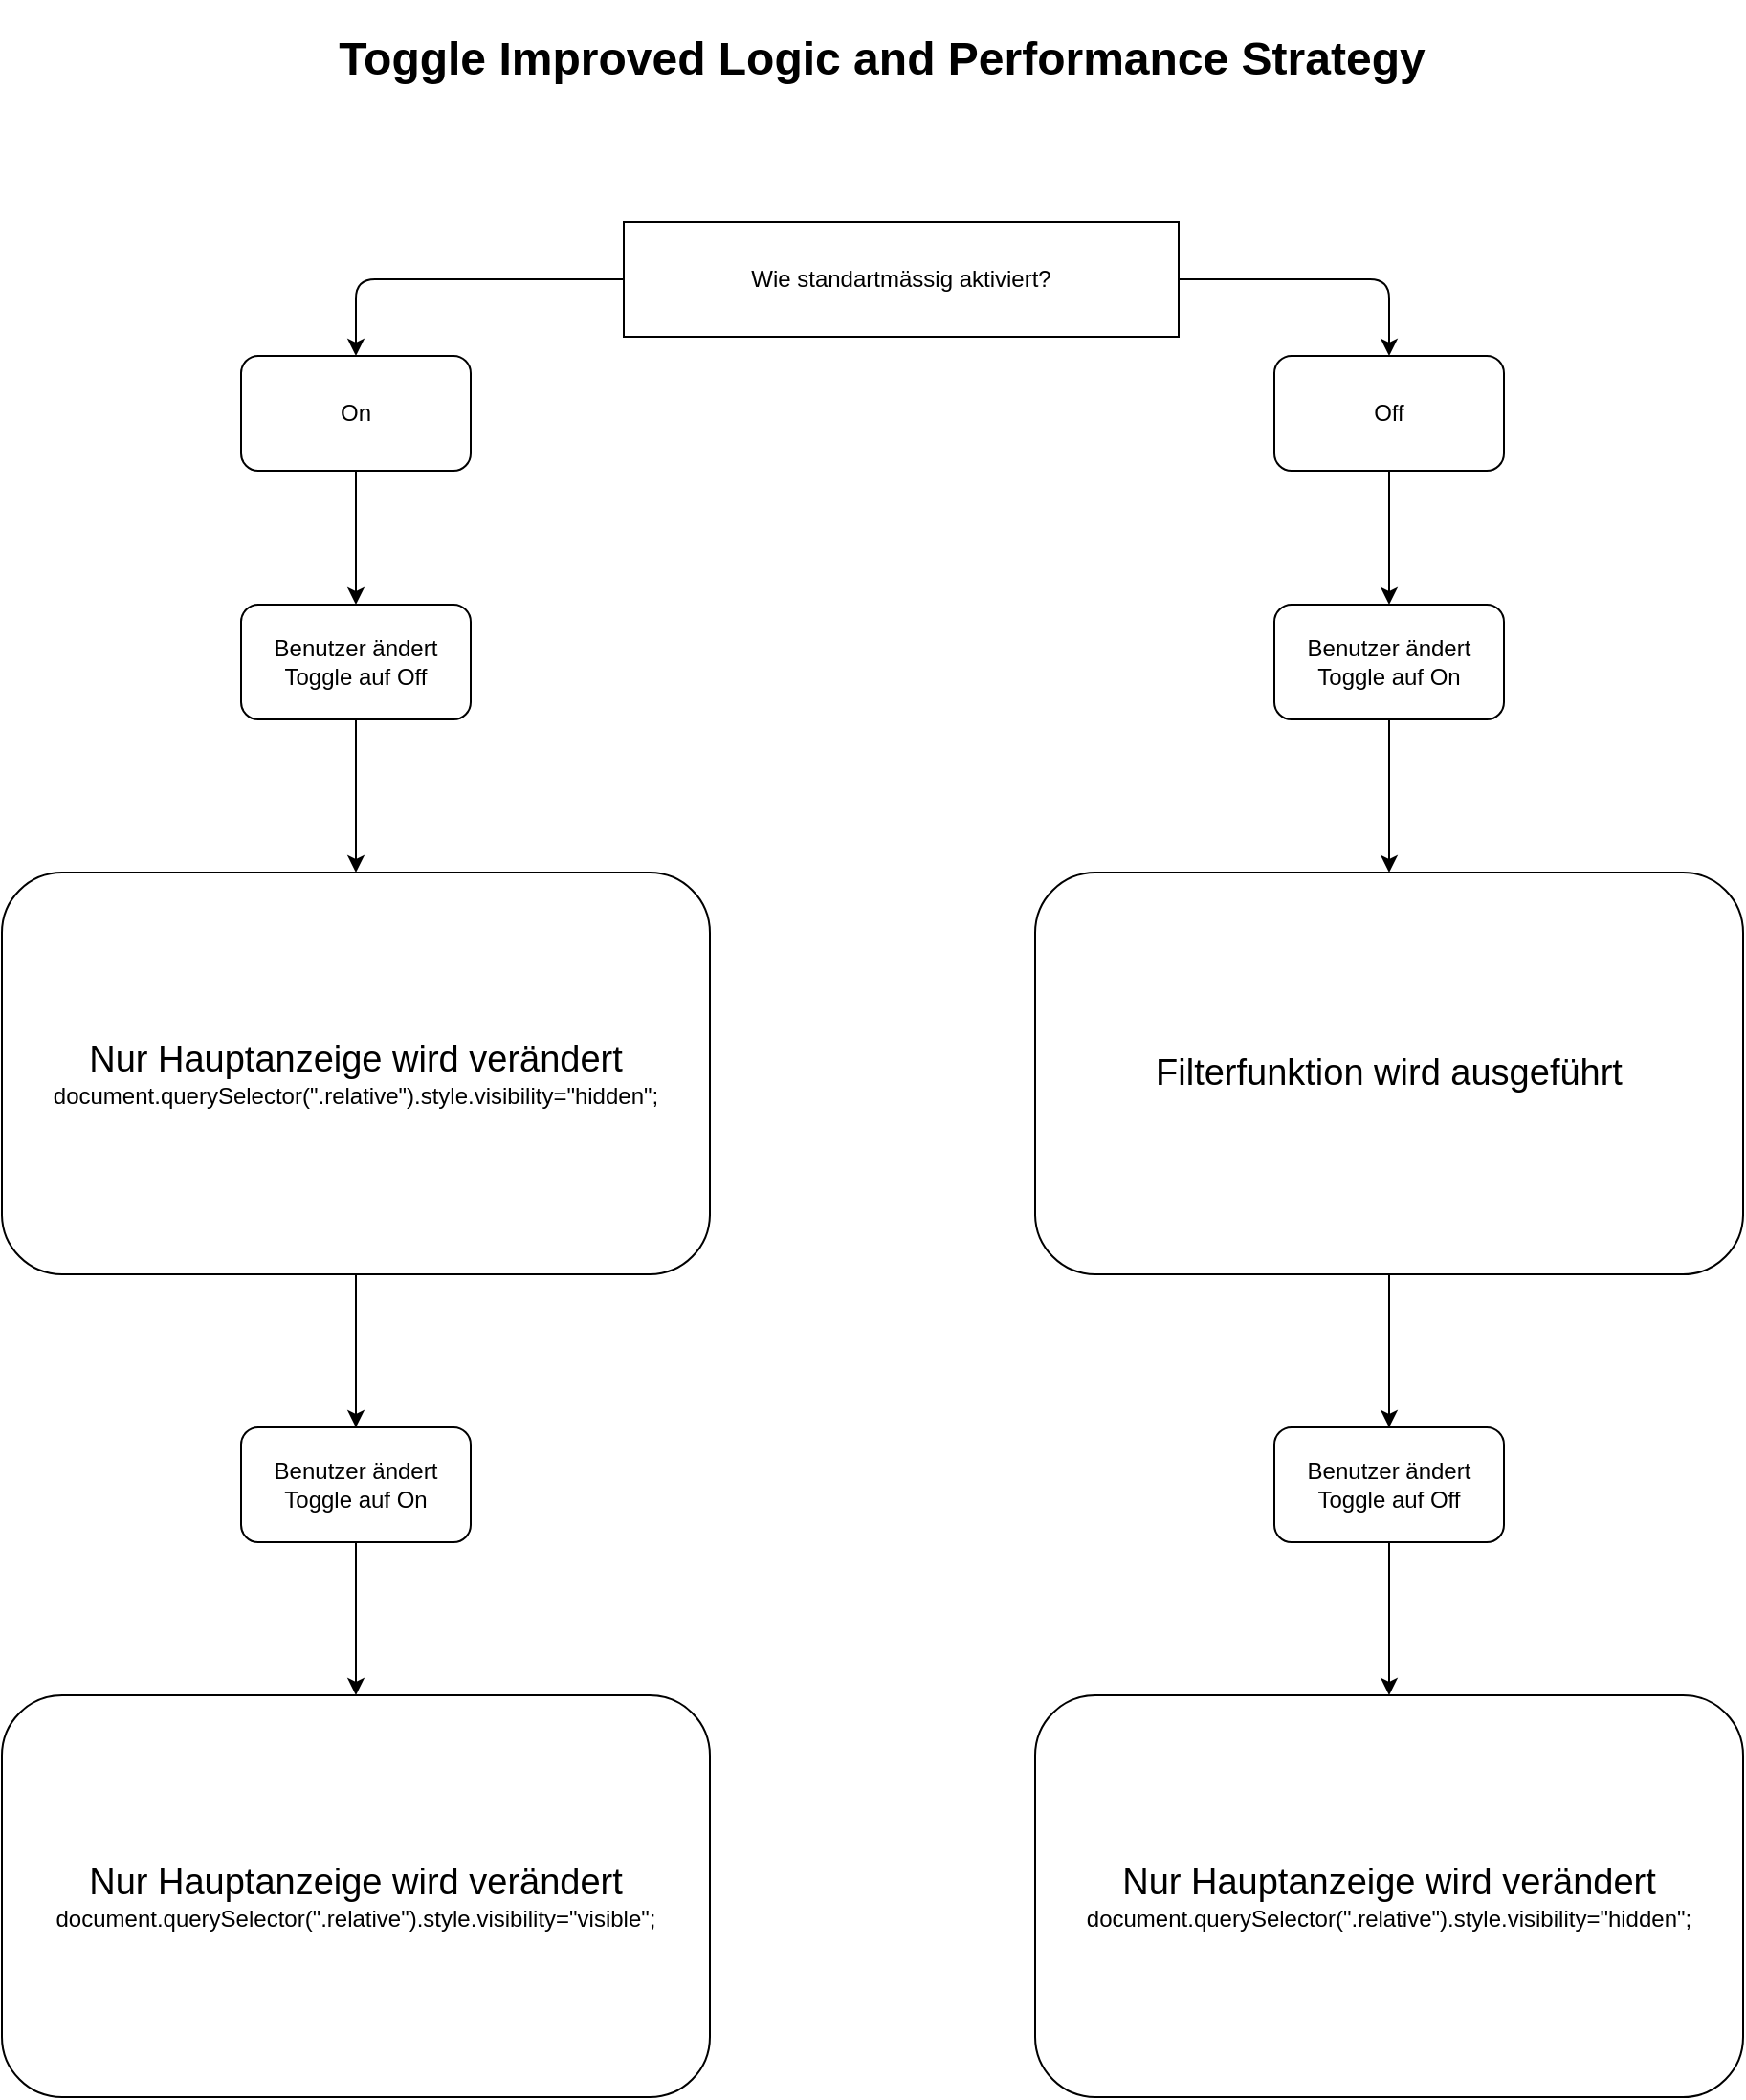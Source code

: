 <mxfile>
    <diagram id="YnfEJ2tQj4bd76UPOl-m" name="Page-1">
        <mxGraphModel dx="2049" dy="740" grid="1" gridSize="10" guides="1" tooltips="1" connect="1" arrows="1" fold="1" page="1" pageScale="1" pageWidth="850" pageHeight="1100" math="0" shadow="0">
            <root>
                <mxCell id="0"/>
                <mxCell id="1" parent="0"/>
                <mxCell id="2" value="Wie standartmässig aktiviert?" style="rounded=0;whiteSpace=wrap;html=1;" vertex="1" parent="1">
                    <mxGeometry x="290" y="170" width="290" height="60" as="geometry"/>
                </mxCell>
                <mxCell id="3" value="&lt;h1&gt;Toggle Improved Logic and Performance Strategy&lt;/h1&gt;" style="text;html=1;strokeColor=none;fillColor=none;align=center;verticalAlign=middle;whiteSpace=wrap;rounded=0;" vertex="1" parent="1">
                    <mxGeometry x="140" y="70" width="570" height="30" as="geometry"/>
                </mxCell>
                <mxCell id="4" value="On" style="rounded=1;whiteSpace=wrap;html=1;" vertex="1" parent="1">
                    <mxGeometry x="90" y="240" width="120" height="60" as="geometry"/>
                </mxCell>
                <mxCell id="5" value="Off" style="rounded=1;whiteSpace=wrap;html=1;" vertex="1" parent="1">
                    <mxGeometry x="630" y="240" width="120" height="60" as="geometry"/>
                </mxCell>
                <mxCell id="6" value="Benutzer ändert Toggle auf Off" style="rounded=1;whiteSpace=wrap;html=1;" vertex="1" parent="1">
                    <mxGeometry x="90" y="370" width="120" height="60" as="geometry"/>
                </mxCell>
                <mxCell id="7" value="&lt;font style=&quot;font-size: 19px;&quot;&gt;Nur Hauptanzeige wird verändert&lt;/font&gt;&lt;br&gt;document.querySelector(&quot;.relative&quot;).style.visibility=&quot;hidden&quot;;" style="rounded=1;whiteSpace=wrap;html=1;" vertex="1" parent="1">
                    <mxGeometry x="-35" y="510" width="370" height="210" as="geometry"/>
                </mxCell>
                <mxCell id="8" value="Benutzer ändert Toggle auf On" style="rounded=1;whiteSpace=wrap;html=1;" vertex="1" parent="1">
                    <mxGeometry x="90" y="800" width="120" height="60" as="geometry"/>
                </mxCell>
                <mxCell id="9" value="&lt;font style=&quot;font-size: 19px;&quot;&gt;Nur Hauptanzeige wird verändert&lt;/font&gt;&lt;br&gt;document.querySelector(&quot;.relative&quot;).style.visibility=&quot;visible&quot;;" style="rounded=1;whiteSpace=wrap;html=1;" vertex="1" parent="1">
                    <mxGeometry x="-35" y="940" width="370" height="210" as="geometry"/>
                </mxCell>
                <mxCell id="10" value="Benutzer ändert Toggle auf On" style="rounded=1;whiteSpace=wrap;html=1;" vertex="1" parent="1">
                    <mxGeometry x="630" y="370" width="120" height="60" as="geometry"/>
                </mxCell>
                <mxCell id="11" value="&lt;span style=&quot;font-size: 19px;&quot;&gt;Filterfunktion wird ausgeführt&lt;/span&gt;" style="rounded=1;whiteSpace=wrap;html=1;" vertex="1" parent="1">
                    <mxGeometry x="505" y="510" width="370" height="210" as="geometry"/>
                </mxCell>
                <mxCell id="12" value="Benutzer ändert Toggle auf Off" style="rounded=1;whiteSpace=wrap;html=1;" vertex="1" parent="1">
                    <mxGeometry x="630" y="800" width="120" height="60" as="geometry"/>
                </mxCell>
                <mxCell id="13" value="&lt;font style=&quot;font-size: 19px;&quot;&gt;Nur Hauptanzeige wird verändert&lt;/font&gt;&lt;br&gt;document.querySelector(&quot;.relative&quot;).style.visibility=&quot;hidden&quot;;" style="rounded=1;whiteSpace=wrap;html=1;" vertex="1" parent="1">
                    <mxGeometry x="505" y="940" width="370" height="210" as="geometry"/>
                </mxCell>
                <mxCell id="14" value="" style="endArrow=classic;html=1;fontSize=19;exitX=0;exitY=0.5;exitDx=0;exitDy=0;entryX=0.5;entryY=0;entryDx=0;entryDy=0;" edge="1" parent="1" source="2" target="4">
                    <mxGeometry width="50" height="50" relative="1" as="geometry">
                        <mxPoint x="400" y="340" as="sourcePoint"/>
                        <mxPoint x="450" y="290" as="targetPoint"/>
                        <Array as="points">
                            <mxPoint x="150" y="200"/>
                        </Array>
                    </mxGeometry>
                </mxCell>
                <mxCell id="15" value="" style="endArrow=classic;html=1;fontSize=19;exitX=0.5;exitY=1;exitDx=0;exitDy=0;entryX=0.5;entryY=0;entryDx=0;entryDy=0;" edge="1" parent="1" source="4" target="6">
                    <mxGeometry width="50" height="50" relative="1" as="geometry">
                        <mxPoint x="310" y="480" as="sourcePoint"/>
                        <mxPoint x="360" y="430" as="targetPoint"/>
                    </mxGeometry>
                </mxCell>
                <mxCell id="16" value="" style="endArrow=classic;html=1;fontSize=19;exitX=0.5;exitY=1;exitDx=0;exitDy=0;entryX=0.5;entryY=0;entryDx=0;entryDy=0;" edge="1" parent="1" source="6" target="7">
                    <mxGeometry width="50" height="50" relative="1" as="geometry">
                        <mxPoint x="270" y="490" as="sourcePoint"/>
                        <mxPoint x="320" y="440" as="targetPoint"/>
                    </mxGeometry>
                </mxCell>
                <mxCell id="17" value="" style="endArrow=classic;html=1;fontSize=19;exitX=0.5;exitY=1;exitDx=0;exitDy=0;entryX=0.5;entryY=0;entryDx=0;entryDy=0;" edge="1" parent="1" source="7" target="8">
                    <mxGeometry width="50" height="50" relative="1" as="geometry">
                        <mxPoint x="340" y="850" as="sourcePoint"/>
                        <mxPoint x="390" y="800" as="targetPoint"/>
                    </mxGeometry>
                </mxCell>
                <mxCell id="18" value="" style="endArrow=classic;html=1;fontSize=19;exitX=0.5;exitY=1;exitDx=0;exitDy=0;entryX=0.5;entryY=0;entryDx=0;entryDy=0;" edge="1" parent="1" source="8" target="9">
                    <mxGeometry width="50" height="50" relative="1" as="geometry">
                        <mxPoint x="290" y="880" as="sourcePoint"/>
                        <mxPoint x="340" y="830" as="targetPoint"/>
                    </mxGeometry>
                </mxCell>
                <mxCell id="19" value="" style="endArrow=classic;html=1;fontSize=19;exitX=1;exitY=0.5;exitDx=0;exitDy=0;entryX=0.5;entryY=0;entryDx=0;entryDy=0;" edge="1" parent="1" source="2" target="5">
                    <mxGeometry width="50" height="50" relative="1" as="geometry">
                        <mxPoint x="750" y="200" as="sourcePoint"/>
                        <mxPoint x="800" y="150" as="targetPoint"/>
                        <Array as="points">
                            <mxPoint x="690" y="200"/>
                        </Array>
                    </mxGeometry>
                </mxCell>
                <mxCell id="20" value="" style="endArrow=classic;html=1;fontSize=19;exitX=0.5;exitY=1;exitDx=0;exitDy=0;entryX=0.5;entryY=0;entryDx=0;entryDy=0;" edge="1" parent="1" source="5" target="10">
                    <mxGeometry width="50" height="50" relative="1" as="geometry">
                        <mxPoint x="900" y="350" as="sourcePoint"/>
                        <mxPoint x="950" y="300" as="targetPoint"/>
                    </mxGeometry>
                </mxCell>
                <mxCell id="21" value="" style="endArrow=classic;html=1;fontSize=19;exitX=0.5;exitY=1;exitDx=0;exitDy=0;entryX=0.5;entryY=0;entryDx=0;entryDy=0;" edge="1" parent="1" source="10" target="11">
                    <mxGeometry width="50" height="50" relative="1" as="geometry">
                        <mxPoint x="860" y="410" as="sourcePoint"/>
                        <mxPoint x="910" y="360" as="targetPoint"/>
                    </mxGeometry>
                </mxCell>
                <mxCell id="22" value="" style="endArrow=classic;html=1;fontSize=19;exitX=0.5;exitY=1;exitDx=0;exitDy=0;entryX=0.5;entryY=0;entryDx=0;entryDy=0;" edge="1" parent="1" source="11" target="12">
                    <mxGeometry width="50" height="50" relative="1" as="geometry">
                        <mxPoint x="770" y="840" as="sourcePoint"/>
                        <mxPoint x="820" y="790" as="targetPoint"/>
                    </mxGeometry>
                </mxCell>
                <mxCell id="23" value="" style="endArrow=classic;html=1;fontSize=19;exitX=0.5;exitY=1;exitDx=0;exitDy=0;entryX=0.5;entryY=0;entryDx=0;entryDy=0;" edge="1" parent="1" source="12" target="13">
                    <mxGeometry width="50" height="50" relative="1" as="geometry">
                        <mxPoint x="1030" y="870" as="sourcePoint"/>
                        <mxPoint x="1080" y="820" as="targetPoint"/>
                    </mxGeometry>
                </mxCell>
            </root>
        </mxGraphModel>
    </diagram>
</mxfile>